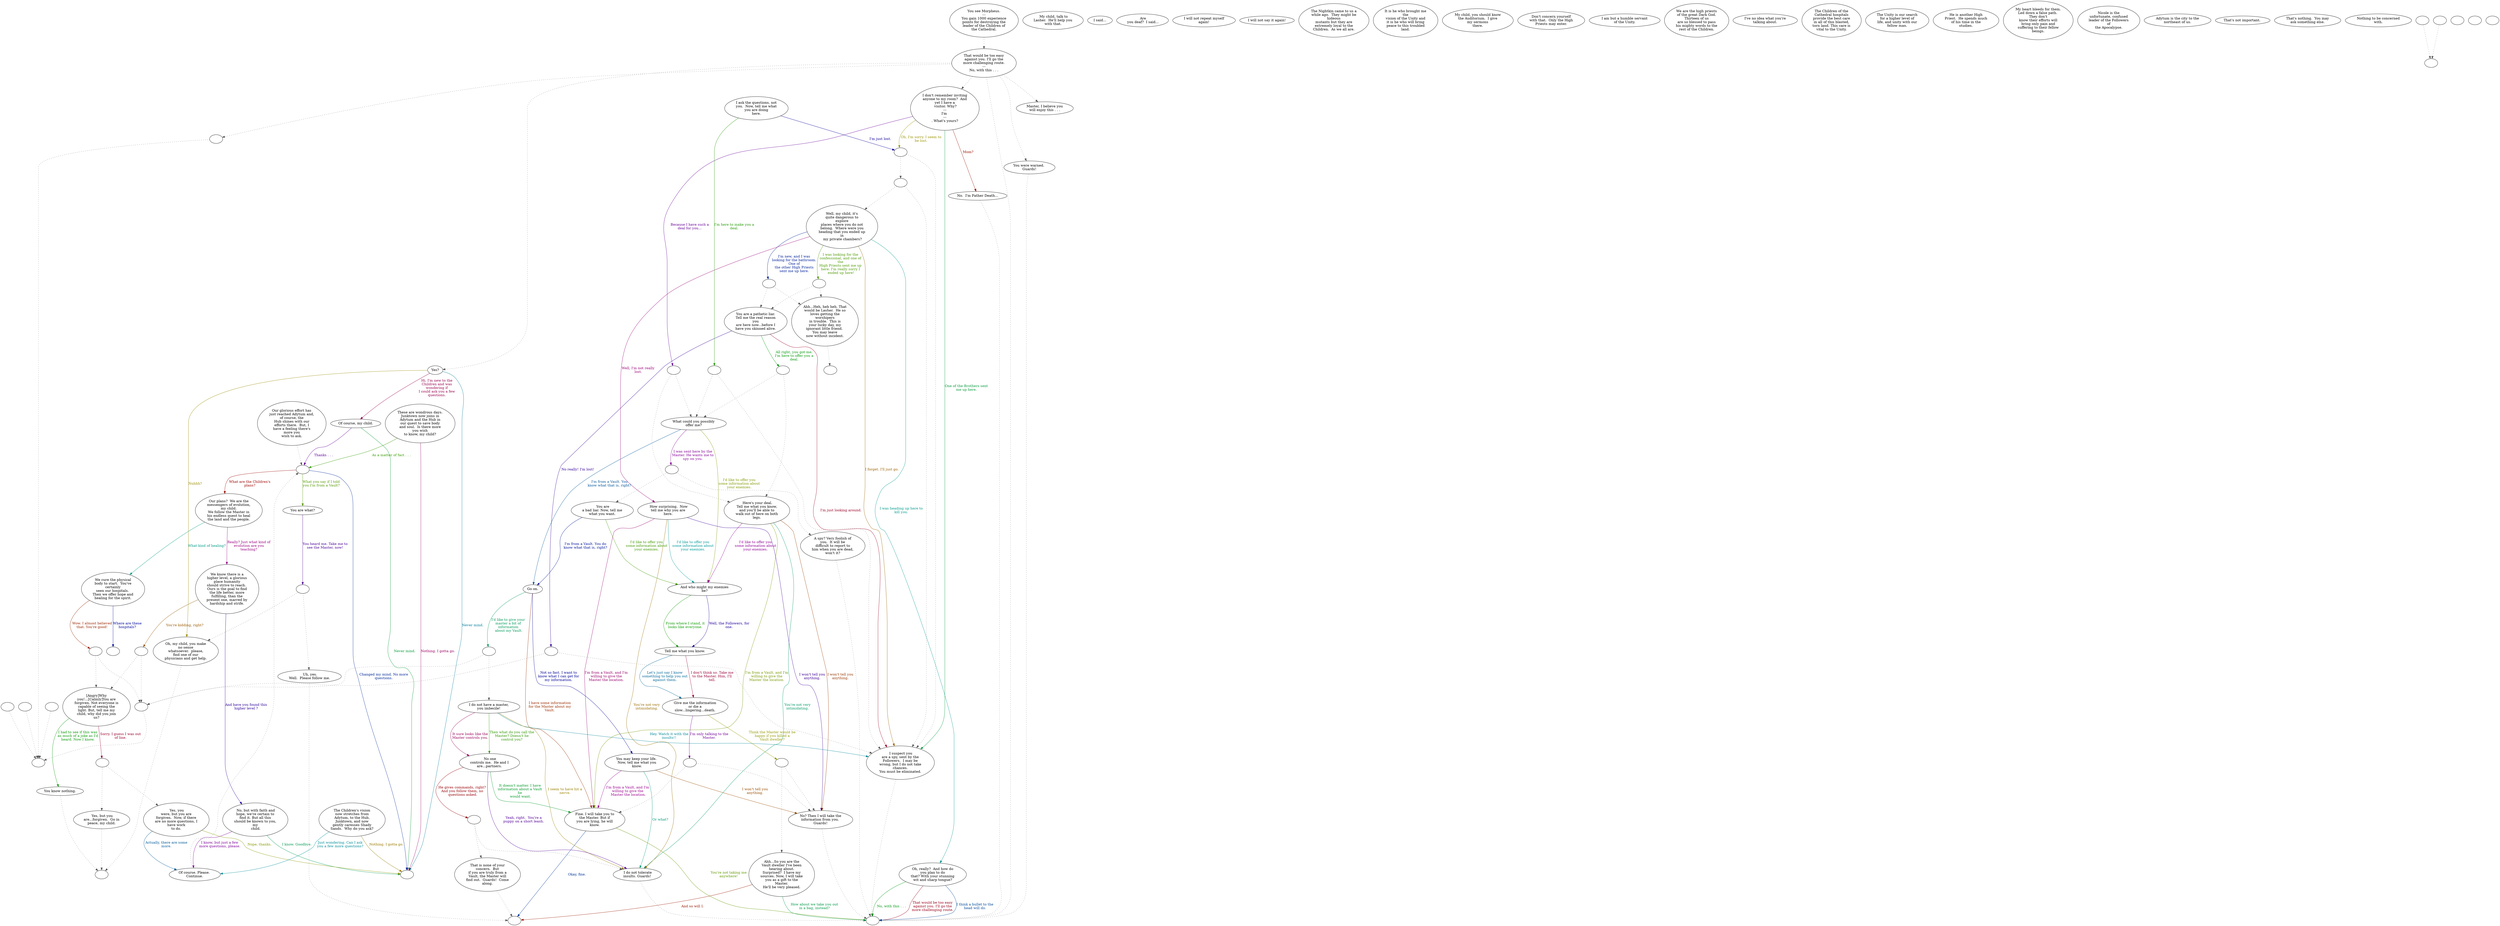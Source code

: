 digraph MORPH {
  "start" [style=filled       fillcolor="#FFFFFF"       color="#000000"]
  "start" -> "do_dialogue" [style=dotted color="#555555"]
  "start" [label="You see Morpheus.\n---\nYou gain 1000 experience\npoints for destroying the\nleader of the Children of\nthe Cathedral."]
  "do_dialogue" [style=filled       fillcolor="#FFFFFF"       color="#000000"]
  "do_dialogue" -> "get_reaction" [style=dotted color="#555555"]
  "do_dialogue" -> "morphcbt" [style=dotted color="#555555"]
  "do_dialogue" -> "morph66" [style=dotted color="#555555"]
  "do_dialogue" -> "morph04a" [style=dotted color="#555555"]
  "do_dialogue" -> "morph28" [style=dotted color="#555555"]
  "do_dialogue" -> "morph02" [style=dotted color="#555555"]
  "do_dialogue" [label="That would be too easy\nagainst you. I'll go the\nmore challenging route.\n---\nNo, with this . . ."]
  "morphend" [style=filled       fillcolor="#FFFFFF"       color="#000000"]
  "morphend" [label=""]
  "morphcbt" [style=filled       fillcolor="#FFFFFF"       color="#000000"]
  "morphcbt" [label=""]
  "morph02" [style=filled       fillcolor="#FFFFFF"       color="#000000"]
  "morph02" [label="I don't remember inviting\nanyone to my room?  And\nyet I have a\n visitor. Why?\n---\nI'm \n---\n. What's yours?"]
  "morph02" -> "morph02_1" [label="Oh, I'm sorry. I seem to\nbe lost." color="#999300" fontcolor="#999300"]
  "morph02" -> "morph02_3" [label="Because I have such a\ndeal for you..." color="#660099" fontcolor="#660099"]
  "morph02" -> "morph06" [label="One of the Brothers sent\nme up here." color="#009939" fontcolor="#009939"]
  "morph02" -> "morph02a" [label="Mom?" color="#990D00" fontcolor="#990D00"]
  "morph02a" [style=filled       fillcolor="#FFFFFF"       color="#000000"]
  "morph02a" -> "morphcbt" [style=dotted color="#555555"]
  "morph02a" [label="No.  I'm Father Death..."]
  "morph02_1" [style=filled       fillcolor="#FFFFFF"       color="#000000"]
  "morph02_1" -> "morph02_2" [style=dotted color="#555555"]
  "morph02_1" -> "morph06" [style=dotted color="#555555"]
  "morph02_1" [label=""]
  "morph02_2" [style=filled       fillcolor="#FFFFFF"       color="#000000"]
  "morph02_2" -> "morph03" [style=dotted color="#555555"]
  "morph02_2" -> "morph06" [style=dotted color="#555555"]
  "morph02_2" [label=""]
  "morph02_3" [style=filled       fillcolor="#FFFFFF"       color="#000000"]
  "morph02_3" -> "morph07" [style=dotted color="#555555"]
  "morph02_3" -> "morph26" [style=dotted color="#555555"]
  "morph02_3" [label=""]
  "morph03" [style=filled       fillcolor="#FFFFFF"       color="#000000"]
  "morph03" [label="Well, my child, it's\nquite dangerous to\nexplore\nplaces where you do not\nbelong.  Where were you\nheading that you ended up\nin\n my private chambers?"]
  "morph03" -> "morph03_1" [label="I'm new, and I was\nlooking for the bathroom.\nOne of\nthe other High Priests\nsent me up here." color="#002099" fontcolor="#002099"]
  "morph03" -> "morph03_2" [label="I was looking for the\nconfessional, and one of\nthe\nHigh Priests sent me up\nhere. I'm really sorry I\n ended up here!" color="#4C9900" fontcolor="#4C9900"]
  "morph03" -> "morph23" [label="Well, I'm not really\nlost." color="#990079" fontcolor="#990079"]
  "morph03" -> "morph24" [label="I was heading up here to\nkill you." color="#00998C" fontcolor="#00998C"]
  "morph03" -> "morph06" [label="I forget. I'll just go." color="#996000" fontcolor="#996000"]
  "morph03_1" [style=filled       fillcolor="#FFFFFF"       color="#000000"]
  "morph03_1" -> "morph04" [style=dotted color="#555555"]
  "morph03_1" -> "morph05" [style=dotted color="#555555"]
  "morph03_1" [label=""]
  "morph03_2" [style=filled       fillcolor="#FFFFFF"       color="#000000"]
  "morph03_2" -> "morph04" [style=dotted color="#555555"]
  "morph03_2" -> "morph05" [style=dotted color="#555555"]
  "morph03_2" [label=""]
  "morph04" [style=filled       fillcolor="#FFFFFF"       color="#000000"]
  "morph04" -> "morphx" [style=dotted color="#555555"]
  "morph04" [label="Ahh...Heh, heh heh. That\nwould be Lasher.  He so\nloves getting the\nworshipers\nin trouble.  This is\nyour lucky day, my\nignorant little friend. \nYou may leave\n now without incident. "]
  "morph04a" [style=filled       fillcolor="#FFFFFF"       color="#000000"]
  "morph04a" -> "morphcbt" [style=dotted color="#555555"]
  "morph04a" [label="You were warned. \nGuards!"]
  "morph05" [style=filled       fillcolor="#FFFFFF"       color="#000000"]
  "morph05" [label="You are a pathetic liar.\nTell me the real reason\nyou\nare here now...before I\nhave you skinned alive."]
  "morph05" -> "morph05a" [label="No really! I'm lost!" color="#330099" fontcolor="#330099"]
  "morph05" -> "morph05b" [label="All right, you got me.\nI'm here to offer you a\ndeal." color="#009906" fontcolor="#009906"]
  "morph05" -> "morph06" [label="I'm just looking around." color="#990026" fontcolor="#990026"]
  "morph06" [style=filled       fillcolor="#FFFFFF"       color="#000000"]
  "morph06" -> "morphcbt" [style=dotted color="#555555"]
  "morph06" [label=" I suspect you\nare a spy, sent by the\nFollowers.  I may be\nwrong, but I do not take\nchances.\n You must be eliminated. "]
  "morph07" [style=filled       fillcolor="#FFFFFF"       color="#000000"]
  "morph07" [label="What could you possibly\noffer me?"]
  "morph07" -> "morph08" [label="I'm from a Vault. You\nknow what that is, right?" color="#005399" fontcolor="#005399"]
  "morph07" -> "morph16" [label="I'd like to offer you\nsome information about\nyour enemies." color="#809900" fontcolor="#809900"]
  "morph07" -> "morph07_1" [label="I was sent here by the\nMaster. He wants me to\nspy on you." color="#860099" fontcolor="#860099"]
  "morph07_1" [style=filled       fillcolor="#FFFFFF"       color="#000000"]
  "morph07_1" -> "morph20" [style=dotted color="#555555"]
  "morph07_1" -> "morph21" [style=dotted color="#555555"]
  "morph07_1" [label=""]
  "morph08" [style=filled       fillcolor="#FFFFFF"       color="#000000"]
  "morph08" [label="Go on."]
  "morph08" -> "morph08a" [label="I'd like to give your\nmaster a bit of\ninformation\n about my Vault." color="#009959" fontcolor="#009959"]
  "morph08" -> "morph12" [label="I have some information\nfor the Master about my\nVault." color="#992C00" fontcolor="#992C00"]
  "morph08" -> "morph14" [label="Not so fast. I want to\nknow what I can get for\nmy information." color="#000099" fontcolor="#000099"]
  "morph09" [style=filled       fillcolor="#FFFFFF"       color="#000000"]
  "morph09" [label="I do not have a master,\nyou imbecile!"]
  "morph09" -> "morph10" [label="Then what do you call the\nMaster? Doesn't he\ncontrol you?" color="#2D9900" fontcolor="#2D9900"]
  "morph09" -> "morph10" [label="It sure looks like the\nMaster controls you." color="#99005A" fontcolor="#99005A"]
  "morph09" -> "morph06" [label="Hey. Watch it with the\ninsults!!" color="#008699" fontcolor="#008699"]
  "morph09" -> "morph11" [label="I seem to have hit a\nnerve." color="#997F00" fontcolor="#997F00"]
  "morph10" [style=filled       fillcolor="#FFFFFF"       color="#000000"]
  "morph10" [label=" No one\ncontrols me.  He and I\nare...partners."]
  "morph10" -> "morph11" [label="Yeah, right.  You're a\npuppy on a short leash." color="#530099" fontcolor="#530099"]
  "morph10" -> "morph12" [label="It doesn't matter. I have\ninformation about a Vault\nhe\n would want." color="#009926" fontcolor="#009926"]
  "morph10" -> "morph10_1" [label="He gives commands, right?\nAnd you follow them, no\n questions asked." color="#990007" fontcolor="#990007"]
  "morph10_1" [style=filled       fillcolor="#FFFFFF"       color="#000000"]
  "morph10_1" -> "morph13" [style=dotted color="#555555"]
  "morph10_1" -> "morph11" [style=dotted color="#555555"]
  "morph10_1" [label=""]
  "morph11" [style=filled       fillcolor="#FFFFFF"       color="#000000"]
  "morph11" -> "morphcbt" [style=dotted color="#555555"]
  "morph11" [label=" I do not tolerate\n insults. Guards! "]
  "morph12" [style=filled       fillcolor="#FFFFFF"       color="#000000"]
  "morph12" [label="Fine. I will take you to\nthe Master. But if\nyou are lying, he will\nknow."]
  "morph12" -> "morphx2" [label="Okay, fine." color="#003399" fontcolor="#003399"]
  "morph12" -> "morphcbt" [label="You're not taking me\nanywhere!" color="#609900" fontcolor="#609900"]
  "morph13" [style=filled       fillcolor="#FFFFFF"       color="#000000"]
  "morph13" -> "morphx2" [style=dotted color="#555555"]
  "morph13" [label="That is none of your\nconcern.  But\nif you are truly from a\nVault, the Master will\nfind out.  Guards!  Come\nalong."]
  "morph14" [style=filled       fillcolor="#FFFFFF"       color="#000000"]
  "morph14" [label="You may keep your life. \nNow, tell me what you\nknow."]
  "morph14" -> "morph12" [label="I'm from a Vault, and I'm\nwilling to give the\n Master the location." color="#99008D" fontcolor="#99008D"]
  "morph14" -> "morph11" [label="Or what?" color="#009979" fontcolor="#009979"]
  "morph14" -> "morph15" [label="I won't tell you\nanything." color="#994C00" fontcolor="#994C00"]
  "morph15" [style=filled       fillcolor="#FFFFFF"       color="#000000"]
  "morph15" -> "morphcbt" [style=dotted color="#555555"]
  "morph15" [label="No? Then I will take the\ninformation from you. \nGuards!"]
  "morph16" [style=filled       fillcolor="#FFFFFF"       color="#000000"]
  "morph16" [label="And who might my enemies\nbe?"]
  "morph16" -> "morph17" [label="Well, the Followers, for\none." color="#1F0099" fontcolor="#1F0099"]
  "morph16" -> "morph17" [label="From where I stand, it\nlooks like everyone." color="#0D9900" fontcolor="#0D9900"]
  "morph17" [style=filled       fillcolor="#FFFFFF"       color="#000000"]
  "morph17" [label=" Tell me what you know. "]
  "morph17" -> "morph18" [label="I don't think so. Take me\nto the Master. Him, I'll\ntell." color="#99003A" fontcolor="#99003A"]
  "morph17" -> "morph18" [label="Let's just say I know\nsomething to help you out\nagainst them." color="#006799" fontcolor="#006799"]
  "morph18" [style=filled       fillcolor="#FFFFFF"       color="#000000"]
  "morph18" [label="Give me the information\nor die a\nslow...lingering...death."]
  "morph18" -> "morph18_1" [label="Think the Master would be\nhappy if you killed a\nVault dweller?" color="#939900" fontcolor="#939900"]
  "morph18" -> "morph18_2" [label="I'm only talking to the\nMaster." color="#720099" fontcolor="#720099"]
  "morph18_1" [style=filled       fillcolor="#FFFFFF"       color="#000000"]
  "morph18_1" -> "morph19" [style=dotted color="#555555"]
  "morph18_1" -> "morph15" [style=dotted color="#555555"]
  "morph18_1" [label=""]
  "morph18_2" [style=filled       fillcolor="#FFFFFF"       color="#000000"]
  "morph18_2" -> "morph12" [style=dotted color="#555555"]
  "morph18_2" -> "morph15" [style=dotted color="#555555"]
  "morph18_2" [label=""]
  "morph19" [style=filled       fillcolor="#FFFFFF"       color="#000000"]
  "morph19" [label="Ahh...So you are the\nVault dweller I've been\nhearing about.\nSurprised?  I have my\nsources. Now, I will take\nyou as a gift to the\nMaster.\n He'll be very pleased. "]
  "morph19" -> "morphcbt" [label="How about we take you out\nin a bag, instead?" color="#009946" fontcolor="#009946"]
  "morph19" -> "morphx2" [label="And so will I." color="#991900" fontcolor="#991900"]
  "morph20" [style=filled       fillcolor="#FFFFFF"       color="#000000"]
  "morph20" -> "morphcbt" [style=dotted color="#555555"]
  "morph20" [label="A spy? Very foolish of\nyou.  It will be\ndifficult to report to\nhim when you are dead,\nwon't it?"]
  "morph21" [style=filled       fillcolor="#FFFFFF"       color="#000000"]
  "morph21" [label=" You are\na bad liar. Now, tell me\nwhat you want."]
  "morph21" -> "morph08" [label="I'm from a Vault. You do\nknow what that is, right?" color="#001499" fontcolor="#001499"]
  "morph21" -> "morph16" [label="I'd like to offer you\nsome information about\nyour enemies." color="#409900" fontcolor="#409900"]
  "morph23" [style=filled       fillcolor="#FFFFFF"       color="#000000"]
  "morph23" [label=" How surprising.  Now\ntell me why you are\nhere."]
  "morph23" -> "morph12" [label="I'm from a Vault, and I'm\nwilling to give the\nMaster the location." color="#99006D" fontcolor="#99006D"]
  "morph23" -> "morph16" [label="I'd like to offer you\nsome information about\nyour enemies." color="#009998" fontcolor="#009998"]
  "morph23" -> "morph11" [label="You're not very\nintimidating." color="#996C00" fontcolor="#996C00"]
  "morph23" -> "morph15" [label="I won't tell you\nanything." color="#3F0099" fontcolor="#3F0099"]
  "morph24" [style=filled       fillcolor="#FFFFFF"       color="#000000"]
  "morph24" [label="Oh, really?  And how do\nyou plan to do\nthat? With your stunning\nwit and sharp tongue?"]
  "morph24" -> "morphcbt" [label="No, with this . . ." color="#009912" fontcolor="#009912"]
  "morph24" -> "morphcbt" [label="That would be too easy\nagainst you. I'll go the\nmore challenging route." color="#99001A" fontcolor="#99001A"]
  "morph24" -> "morphcbt" [label="I think a bullet to the\nhead will do." color="#004799" fontcolor="#004799"]
  "morph26" [style=filled       fillcolor="#FFFFFF"       color="#000000"]
  "morph26" [label=" Here's your deal.\nTell me what you know,\nand you'll be able to\nwalk out of here on both\nlegs."]
  "morph26" -> "morph12" [label="I'm from a Vault, and I'm\nwilling to give the\nMaster the location." color="#749900" fontcolor="#749900"]
  "morph26" -> "morph16" [label="I'd like to offer you\nsome information about\nyour enemies." color="#920099" fontcolor="#920099"]
  "morph26" -> "morph11" [label="You're not very\nintimidating." color="#009965" fontcolor="#009965"]
  "morph26" -> "morph15" [label="I won't tell you\nanything." color="#993900" fontcolor="#993900"]
  "morph27" [style=filled       fillcolor="#FFFFFF"       color="#000000"]
  "morph27" [label="I ask the questions, not\nyou.  Now, tell me what\nyou are doing\n here. "]
  "morph27" -> "morph02_1" [label="I'm just lost." color="#0C0099" fontcolor="#0C0099"]
  "morph27" -> "morph27_1" [label="I'm here to make you a\ndeal." color="#219900" fontcolor="#219900"]
  "morph27_1" [style=filled       fillcolor="#FFFFFF"       color="#000000"]
  "morph27_1" -> "morph07" [style=dotted color="#555555"]
  "morph27_1" -> "morph06" [style=dotted color="#555555"]
  "morph27_1" [label=""]
  "morph28" [style=filled       fillcolor="#FFFFFF"       color="#000000"]
  "morph28" [label="Yes?"]
  "morph28" -> "morph29" [label="Hi. I'm new to the\nChildren and was\nwondering if\nI could ask you a few\nquestions." color="#99004D" fontcolor="#99004D"]
  "morph28" -> "morphend" [label="Never mind." color="#007A99" fontcolor="#007A99"]
  "morph28" -> "morph42c" [label="Nuhhh?" color="#998B00" fontcolor="#998B00"]
  "morph29" [style=filled       fillcolor="#FFFFFF"       color="#000000"]
  "morph29" [label="Of course, my child."]
  "morph29" -> "morph30" [label="Thanks . . ." color="#5F0099" fontcolor="#5F0099"]
  "morph29" -> "morphend" [label="Never mind." color="#009932" fontcolor="#009932"]
  "morph30" [style=filled       fillcolor="#FFFFFF"       color="#000000"]
  "morph30" [label=""]
  "morph30" -> "morph31" [label="What are the Children's\nplans?" color="#990500" fontcolor="#990500"]
  "morph30" -> "morphend" [label="Changed my mind. No more\nquestions." color="#002799" fontcolor="#002799"]
  "morph30" -> "morph42a" [label="What you say if I told\nyou I'm from a Vault?" color="#549900" fontcolor="#549900"]
  "morph31" [style=filled       fillcolor="#FFFFFF"       color="#000000"]
  "morph31" [label="Our plans?  We are the\nmessengers of evolution,\nmy child.\nWe follow the Master in\nhis endless quest to heal\nthe land and the people."]
  "morph31" -> "morph32" [label="Really? Just what kind of\nevolution are you\nteaching?" color="#990081" fontcolor="#990081"]
  "morph31" -> "morph39" [label="What kind of healing?" color="#009985" fontcolor="#009985"]
  "morph32" [style=filled       fillcolor="#FFFFFF"       color="#000000"]
  "morph32" [label="We know there is a\nhigher level, a glorious\nplace humanity\nshould strive to reach. \nOurs is the goal to find\nthe life better, more\nfulfilling, than the\npresent one, marred by\nhardship and strife."]
  "morph32" -> "morph32a" [label="You're kidding, right?" color="#995800" fontcolor="#995800"]
  "morph32" -> "morph38" [label="And have you found this\nhigher level ?" color="#2B0099" fontcolor="#2B0099"]
  "morph33" [style=filled       fillcolor="#FFFFFF"       color="#000000"]
  "morph33" [label="[Angry]Why\nyou!...[Calmly]You are\nforgiven. Not everyone is\ncapable of seeing the\nlight. But, tell me my\nchild, why did you join\nus?"]
  "morph33" -> "morph34" [label="I had to see if this was\nas much of a joke as I'd\nheard. Now I know." color="#019900" fontcolor="#019900"]
  "morph33" -> "morph33_1" [label="Sorry. I guess I was out\nof line." color="#99002E" fontcolor="#99002E"]
  "morph33_1" [style=filled       fillcolor="#FFFFFF"       color="#000000"]
  "morph33_1" -> "morph35" [style=dotted color="#555555"]
  "morph33_1" -> "morph37" [style=dotted color="#555555"]
  "morph33_1" [label=""]
  "morph34" [style=filled       fillcolor="#FFFFFF"       color="#000000"]
  "morph34" -> "morphx4" [style=dotted color="#555555"]
  "morph34" [label="You know nothing."]
  "morph35" [style=filled       fillcolor="#FFFFFF"       color="#000000"]
  "morph35" [label=" Yes, you\nwere, but you are\nforgiven.  Now, if there\nare no more questions, I\nhave work\n to do. "]
  "morph35" -> "morph36" [label="Actually, there are some\nmore." color="#005A99" fontcolor="#005A99"]
  "morph35" -> "morphend" [label="Nope, thanks." color="#879900" fontcolor="#879900"]
  "morph36" [style=filled       fillcolor="#FFFFFF"       color="#000000"]
  "morph36" -> "morph30" [style=dotted color="#555555"]
  "morph36" [label="Of course. Please. \nContinue."]
  "morph37" [style=filled       fillcolor="#FFFFFF"       color="#000000"]
  "morph37" -> "morphx4" [style=dotted color="#555555"]
  "morph37" [label=" Yes, but you\nare...forgiven.  Go in\npeace, my child."]
  "morph38" [style=filled       fillcolor="#FFFFFF"       color="#000000"]
  "morph38" [label=" No, but with faith and\nhope, we're certain to\nfind it. But all this\nshould be known to you,\nmy\n child."]
  "morph38" -> "morph36" [label="I know, but just a few\nmore questions, please." color="#7E0099" fontcolor="#7E0099"]
  "morph38" -> "morphend" [label="I know. Goodbye." color="#009952" fontcolor="#009952"]
  "morph39" [style=filled       fillcolor="#FFFFFF"       color="#000000"]
  "morph39" [label="We cure the physical\nbody to start.  You've\ncertainly\nseen our hospitals. \nThen we offer hope and\nhealing for the spirit."]
  "morph39" -> "morph39a" [label="Wow. I almost believed\nthat. You're good!" color="#992500" fontcolor="#992500"]
  "morph39" -> "morph39_1" [label="Where are these\nhospitals?" color="#000899" fontcolor="#000899"]
  "morph39_1" [style=filled       fillcolor="#FFFFFF"       color="#000000"]
  "morph39_1" [label=""]
  "morph40" [style=filled       fillcolor="#FFFFFF"       color="#000000"]
  "morph40" -> "morph30" [style=dotted color="#555555"]
  "morph40" [label="Our glorious effort has\njust reached Adytum and,\nof course, the\nHub shines with our\nefforts there.  But, I\nhave a feeling there's\nmore you\n wish to ask. "]
  "morph41" [style=filled       fillcolor="#FFFFFF"       color="#000000"]
  "morph41" [label="These are wondrous days.\nJunktown now joins in\nAdytum and the Hub in\nour quest to save body\nand soul.  Is there more\nyou wish\n to know, my child? "]
  "morph41" -> "morph30" [label="As a matter of fact . . ." color="#349900" fontcolor="#349900"]
  "morph41" -> "morphend" [label="Nothing. I gotta go." color="#990061" fontcolor="#990061"]
  "morph42" [style=filled       fillcolor="#FFFFFF"       color="#000000"]
  "morph42" [label="The Children's vision\nnow stretches from\nAdytum, to the Hub,\nJunktown, and now\ngently caresses Shady\nSands.  Why do you ask?"]
  "morph42" -> "morph36" [label="Just wondering. Can I ask\nyou a few more questions?" color="#008E99" fontcolor="#008E99"]
  "morph42" -> "morphend" [label="Nothing. I gotta go." color="#997800" fontcolor="#997800"]
  "morph42a" [style=filled       fillcolor="#FFFFFF"       color="#000000"]
  "morph42a" [label=" You are what? "]
  "morph42a" -> "morph42a_1" [label="You heard me. Take me to\nsee the Master, now!" color="#4B0099" fontcolor="#4B0099"]
  "morph42a_1" [style=filled       fillcolor="#FFFFFF"       color="#000000"]
  "morph42a_1" -> "morph42b" [style=dotted color="#555555"]
  "morph42a_1" -> "morph42c" [style=dotted color="#555555"]
  "morph42a_1" [label=""]
  "morph42b" [style=filled       fillcolor="#FFFFFF"       color="#000000"]
  "morph42b" -> "morphx2" [style=dotted color="#555555"]
  "morph42b" [label=" Uh, yes.\nWell.  Please follow me."]
  "morph42c" [style=filled       fillcolor="#FFFFFF"       color="#000000"]
  "morph42c" -> "morphx4" [style=dotted color="#555555"]
  "morph42c" [label="Oh, my child, you make\nno sense\nwhatsoever.  please,\nfind one of our\nphysicians and get help."]
  "morph45" [style=filled       fillcolor="#FFFFFF"       color="#000000"]
  "morph45" [label=" My child, talk to\nLasher.  He'll help you\nwith that."]
  "morph46" [style=filled       fillcolor="#FFFFFF"       color="#000000"]
  "morph46" [label=" I said... "]
  "morph47" [style=filled       fillcolor="#FFFFFF"       color="#000000"]
  "morph47" [label=" Are\n you deaf?  I said..."]
  "morph48" [style=filled       fillcolor="#FFFFFF"       color="#000000"]
  "morph48" [label="I will not repeat myself\nagain!"]
  "morph49" [style=filled       fillcolor="#FFFFFF"       color="#000000"]
  "morph49" [label="I will not say it again!"]
  "morph50" [style=filled       fillcolor="#FFFFFF"       color="#000000"]
  "morph50" [label="The Nightkin came to us a\nwhile ago.  They might be\nhideous\nmutants but they are\nextremely loyal to the\nChildren.  As we all are."]
  "morph51" [style=filled       fillcolor="#FFFFFF"       color="#000000"]
  "morph51" [label="It is he who brought me\nthe\nvision of the Unity and\nit is he who will bring\npeace to this troubled\nland."]
  "morph52" [style=filled       fillcolor="#FFFFFF"       color="#000000"]
  "morph52" [label="My child, you should know\nthe Auditorium.  I give\nmy sermons\n there. "]
  "morph53" [style=filled       fillcolor="#FFFFFF"       color="#000000"]
  "morph53" [label="Don't concern yourself\nwith that.  Only the High\nPriests may enter."]
  "morph54" [style=filled       fillcolor="#FFFFFF"       color="#000000"]
  "morph54" [label="I am but a humble servant\nof the Unity."]
  "morph55" [style=filled       fillcolor="#FFFFFF"       color="#000000"]
  "morph55" [label="We are the high priests\nof the great Dark God.\nThirteen of us\nare so blessed to pass\nhis mighty words to the\nrest of the Children."]
  "morph56" [style=filled       fillcolor="#FFFFFF"       color="#000000"]
  "morph56" [label="I've no idea what you're\ntalking about."]
  "morph57" [style=filled       fillcolor="#FFFFFF"       color="#000000"]
  "morph57" [label="The Children of the\nCathedral hospitals\nprovide the best care\nin all of this blasted,\ntorn land. This care is\nvital to the Unity."]
  "morph58" [style=filled       fillcolor="#FFFFFF"       color="#000000"]
  "morph58" [label="The Unity is our search\nfor a higher level of\nlife, and unity with our\nfellow man."]
  "morph59" [style=filled       fillcolor="#FFFFFF"       color="#000000"]
  "morph59" [label="He is another High\nPriest.  He spends much\nof his time in the\nstudies."]
  "morph60" [style=filled       fillcolor="#FFFFFF"       color="#000000"]
  "morph60" [label="My heart bleeds for them.\nLed down a false path. \nThey don't\nknow their efforts will\nbring only pain and\nsuffering to their fellow\nbeings."]
  "morph61" [style=filled       fillcolor="#FFFFFF"       color="#000000"]
  "morph61" [label="Nicole is the\nunfortunate, confused\nleader of the Followers\nof\n the Apocalypse. "]
  "morph62" [style=filled       fillcolor="#FFFFFF"       color="#000000"]
  "morph62" [label="Adytum is the city to the\nnortheast of us."]
  "morph63" [style=filled       fillcolor="#FFFFFF"       color="#000000"]
  "morph63" [label="That's not important. "]
  "morph64" [style=filled       fillcolor="#FFFFFF"       color="#000000"]
  "morph64" [label="That's nothing.  You may\nask something else."]
  "morph65" [style=filled       fillcolor="#FFFFFF"       color="#000000"]
  "morph65" [label="Nothing to be concerned\nwith."]
  "morphx" [style=filled       fillcolor="#FFFFFF"       color="#000000"]
  "morphx" [label=""]
  "morphx2" [style=filled       fillcolor="#FFFFFF"       color="#000000"]
  "morphx2" [label=""]
  "morphx4" [style=filled       fillcolor="#FFFFFF"       color="#000000"]
  "morphx4" [label=""]
  "morph66" [style=filled       fillcolor="#FFFFFF"       color="#000000"]
  "morph66" [label="Master, I believe you\nwill enjoy this . . ."]
  "morph05a" [style=filled       fillcolor="#FFFFFF"       color="#000000"]
  "morph05a" -> "DownReact" [style=dotted color="#555555"]
  "morph05a" -> "morph06" [style=dotted color="#555555"]
  "morph05a" [label=""]
  "morph08a" [style=filled       fillcolor="#FFFFFF"       color="#000000"]
  "morph08a" -> "DownReact" [style=dotted color="#555555"]
  "morph08a" -> "morph09" [style=dotted color="#555555"]
  "morph08a" [label=""]
  "morph32a" [style=filled       fillcolor="#FFFFFF"       color="#000000"]
  "morph32a" -> "DownReact" [style=dotted color="#555555"]
  "morph32a" -> "morph33" [style=dotted color="#555555"]
  "morph32a" [label=""]
  "morph39a" [style=filled       fillcolor="#FFFFFF"       color="#000000"]
  "morph39a" -> "DownReact" [style=dotted color="#555555"]
  "morph39a" -> "morph33" [style=dotted color="#555555"]
  "morph39a" [label=""]
  "morph05b" [style=filled       fillcolor="#FFFFFF"       color="#000000"]
  "morph05b" -> "morph07" [style=dotted color="#555555"]
  "morph05b" -> "morph26" [style=dotted color="#555555"]
  "morph05b" [label=""]
  "get_reaction" [style=filled       fillcolor="#FFFFFF"       color="#000000"]
  "get_reaction" -> "ReactToLevel" [style=dotted color="#555555"]
  "get_reaction" [label=""]
  "ReactToLevel" [style=filled       fillcolor="#FFFFFF"       color="#000000"]
  "ReactToLevel" [label=""]
  "LevelToReact" [style=filled       fillcolor="#FFFFFF"       color="#000000"]
  "LevelToReact" [label=""]
  "UpReact" [style=filled       fillcolor="#FFFFFF"       color="#000000"]
  "UpReact" -> "ReactToLevel" [style=dotted color="#555555"]
  "UpReact" [label=""]
  "DownReact" [style=filled       fillcolor="#FFFFFF"       color="#000000"]
  "DownReact" -> "ReactToLevel" [style=dotted color="#555555"]
  "DownReact" [label=""]
  "BottomReact" [style=filled       fillcolor="#FFFFFF"       color="#000000"]
  "BottomReact" [label=""]
  "TopReact" [style=filled       fillcolor="#FFFFFF"       color="#000000"]
  "TopReact" [label=""]
  "BigUpReact" [style=filled       fillcolor="#FFFFFF"       color="#000000"]
  "BigUpReact" -> "ReactToLevel" [style=dotted color="#555555"]
  "BigUpReact" [label=""]
  "BigDownReact" [style=filled       fillcolor="#FFFFFF"       color="#000000"]
  "BigDownReact" -> "ReactToLevel" [style=dotted color="#555555"]
  "BigDownReact" [label=""]
  "UpReactLevel" [style=filled       fillcolor="#FFFFFF"       color="#000000"]
  "UpReactLevel" -> "LevelToReact" [style=dotted color="#555555"]
  "UpReactLevel" [label=""]
  "DownReactLevel" [style=filled       fillcolor="#FFFFFF"       color="#000000"]
  "DownReactLevel" -> "LevelToReact" [style=dotted color="#555555"]
  "DownReactLevel" [label=""]
  "Goodbyes" [style=filled       fillcolor="#FFFFFF"       color="#000000"]
  "Goodbyes" [label=""]
}